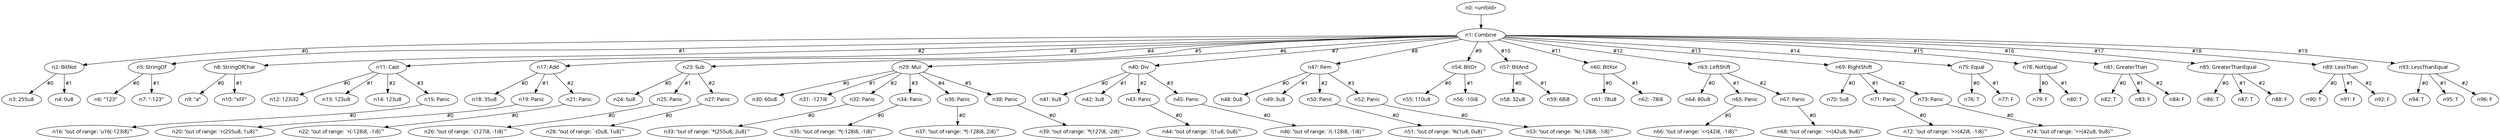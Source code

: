 digraph {
    node [fontname="bold helvetica"];
    edge [fontname="bold helvetica"];
    n0 [label="n0: <unfold>"];
    n1 [label="n1: Combine"];
    n0 -> n1;
    n2 [label="n2: BitNot"];
    n1 -> n2 [label=" #0 "];
    n3 [label="n3: 255u8"];
    n2 -> n3 [label=" #0 "];
    n4 [label="n4: 0u8"];
    n2 -> n4 [label=" #1 "];
    n5 [label="n5: StringOf"];
    n1 -> n5 [label=" #1 "];
    n6 [label="n6: \"123\""];
    n5 -> n6 [label=" #0 "];
    n7 [label="n7: \"-123\""];
    n5 -> n7 [label=" #1 "];
    n8 [label="n8: StringOfChar"];
    n1 -> n8 [label=" #2 "];
    n9 [label="n9: \"a\""];
    n8 -> n9 [label=" #0 "];
    n10 [label="n10: \"\xFF\""];
    n8 -> n10 [label=" #1 "];
    n11 [label="n11: Cast"];
    n1 -> n11 [label=" #3 "];
    n12 [label="n12: 123i32"];
    n11 -> n12 [label=" #0 "];
    n13 [label="n13: 123u8"];
    n11 -> n13 [label=" #1 "];
    n14 [label="n14: 123u8"];
    n11 -> n14 [label=" #2 "];
    n15 [label="n15: Panic"];
    n11 -> n15 [label=" #3 "];
    n16 [label="n16: \"out of range: `u16(-123i8)`\""];
    n15 -> n16 [label=" #0 "];
    n17 [label="n17: Add"];
    n1 -> n17 [label=" #4 "];
    n18 [label="n18: 35u8"];
    n17 -> n18 [label=" #0 "];
    n19 [label="n19: Panic"];
    n17 -> n19 [label=" #1 "];
    n20 [label="n20: \"out of range: `+(255u8, 1u8)`\""];
    n19 -> n20 [label=" #0 "];
    n21 [label="n21: Panic"];
    n17 -> n21 [label=" #2 "];
    n22 [label="n22: \"out of range: `+(-128i8, -1i8)`\""];
    n21 -> n22 [label=" #0 "];
    n23 [label="n23: Sub"];
    n1 -> n23 [label=" #5 "];
    n24 [label="n24: 5u8"];
    n23 -> n24 [label=" #0 "];
    n25 [label="n25: Panic"];
    n23 -> n25 [label=" #1 "];
    n26 [label="n26: \"out of range: `-(127i8, -1i8)`\""];
    n25 -> n26 [label=" #0 "];
    n27 [label="n27: Panic"];
    n23 -> n27 [label=" #2 "];
    n28 [label="n28: \"out of range: `-(0u8, 1u8)`\""];
    n27 -> n28 [label=" #0 "];
    n29 [label="n29: Mul"];
    n1 -> n29 [label=" #6 "];
    n30 [label="n30: 60u8"];
    n29 -> n30 [label=" #0 "];
    n31 [label="n31: -127i8"];
    n29 -> n31 [label=" #1 "];
    n32 [label="n32: Panic"];
    n29 -> n32 [label=" #2 "];
    n33 [label="n33: \"out of range: `*(255u8, 2u8)`\""];
    n32 -> n33 [label=" #0 "];
    n34 [label="n34: Panic"];
    n29 -> n34 [label=" #3 "];
    n35 [label="n35: \"out of range: `*(-128i8, -1i8)`\""];
    n34 -> n35 [label=" #0 "];
    n36 [label="n36: Panic"];
    n29 -> n36 [label=" #4 "];
    n37 [label="n37: \"out of range: `*(-128i8, 2i8)`\""];
    n36 -> n37 [label=" #0 "];
    n38 [label="n38: Panic"];
    n29 -> n38 [label=" #5 "];
    n39 [label="n39: \"out of range: `*(127i8, -2i8)`\""];
    n38 -> n39 [label=" #0 "];
    n40 [label="n40: Div"];
    n1 -> n40 [label=" #7 "];
    n41 [label="n41: 6u8"];
    n40 -> n41 [label=" #0 "];
    n42 [label="n42: 3u8"];
    n40 -> n42 [label=" #1 "];
    n43 [label="n43: Panic"];
    n40 -> n43 [label=" #2 "];
    n44 [label="n44: \"out of range: `/(1u8, 0u8)`\""];
    n43 -> n44 [label=" #0 "];
    n45 [label="n45: Panic"];
    n40 -> n45 [label=" #3 "];
    n46 [label="n46: \"out of range: `/(-128i8, -1i8)`\""];
    n45 -> n46 [label=" #0 "];
    n47 [label="n47: Rem"];
    n1 -> n47 [label=" #8 "];
    n48 [label="n48: 0u8"];
    n47 -> n48 [label=" #0 "];
    n49 [label="n49: 3u8"];
    n47 -> n49 [label=" #1 "];
    n50 [label="n50: Panic"];
    n47 -> n50 [label=" #2 "];
    n51 [label="n51: \"out of range: `%(1u8, 0u8)`\""];
    n50 -> n51 [label=" #0 "];
    n52 [label="n52: Panic"];
    n47 -> n52 [label=" #3 "];
    n53 [label="n53: \"out of range: `%(-128i8, -1i8)`\""];
    n52 -> n53 [label=" #0 "];
    n54 [label="n54: BitOr"];
    n1 -> n54 [label=" #9 "];
    n55 [label="n55: 110u8"];
    n54 -> n55 [label=" #0 "];
    n56 [label="n56: -10i8"];
    n54 -> n56 [label=" #1 "];
    n57 [label="n57: BitAnd"];
    n1 -> n57 [label=" #10 "];
    n58 [label="n58: 32u8"];
    n57 -> n58 [label=" #0 "];
    n59 [label="n59: 68i8"];
    n57 -> n59 [label=" #1 "];
    n60 [label="n60: BitXor"];
    n1 -> n60 [label=" #11 "];
    n61 [label="n61: 78u8"];
    n60 -> n61 [label=" #0 "];
    n62 [label="n62: -78i8"];
    n60 -> n62 [label=" #1 "];
    n63 [label="n63: LeftShift"];
    n1 -> n63 [label=" #12 "];
    n64 [label="n64: 80u8"];
    n63 -> n64 [label=" #0 "];
    n65 [label="n65: Panic"];
    n63 -> n65 [label=" #1 "];
    n66 [label="n66: \"out of range: `<<(42i8, -1i8)`\""];
    n65 -> n66 [label=" #0 "];
    n67 [label="n67: Panic"];
    n63 -> n67 [label=" #2 "];
    n68 [label="n68: \"out of range: `<<(42u8, 9u8)`\""];
    n67 -> n68 [label=" #0 "];
    n69 [label="n69: RightShift"];
    n1 -> n69 [label=" #13 "];
    n70 [label="n70: 5u8"];
    n69 -> n70 [label=" #0 "];
    n71 [label="n71: Panic"];
    n69 -> n71 [label=" #1 "];
    n72 [label="n72: \"out of range: `>>(42i8, -1i8)`\""];
    n71 -> n72 [label=" #0 "];
    n73 [label="n73: Panic"];
    n69 -> n73 [label=" #2 "];
    n74 [label="n74: \"out of range: `>>(42u8, 9u8)`\""];
    n73 -> n74 [label=" #0 "];
    n75 [label="n75: Equal"];
    n1 -> n75 [label=" #14 "];
    n76 [label="n76: T"];
    n75 -> n76 [label=" #0 "];
    n77 [label="n77: F"];
    n75 -> n77 [label=" #1 "];
    n78 [label="n78: NotEqual"];
    n1 -> n78 [label=" #15 "];
    n79 [label="n79: F"];
    n78 -> n79 [label=" #0 "];
    n80 [label="n80: T"];
    n78 -> n80 [label=" #1 "];
    n81 [label="n81: GreaterThan"];
    n1 -> n81 [label=" #16 "];
    n82 [label="n82: T"];
    n81 -> n82 [label=" #0 "];
    n83 [label="n83: F"];
    n81 -> n83 [label=" #1 "];
    n84 [label="n84: F"];
    n81 -> n84 [label=" #2 "];
    n85 [label="n85: GreaterThanEqual"];
    n1 -> n85 [label=" #17 "];
    n86 [label="n86: T"];
    n85 -> n86 [label=" #0 "];
    n87 [label="n87: T"];
    n85 -> n87 [label=" #1 "];
    n88 [label="n88: F"];
    n85 -> n88 [label=" #2 "];
    n89 [label="n89: LessThan"];
    n1 -> n89 [label=" #18 "];
    n90 [label="n90: T"];
    n89 -> n90 [label=" #0 "];
    n91 [label="n91: F"];
    n89 -> n91 [label=" #1 "];
    n92 [label="n92: F"];
    n89 -> n92 [label=" #2 "];
    n93 [label="n93: LessThanEqual"];
    n1 -> n93 [label=" #19 "];
    n94 [label="n94: T"];
    n93 -> n94 [label=" #0 "];
    n95 [label="n95: T"];
    n93 -> n95 [label=" #1 "];
    n96 [label="n96: F"];
    n93 -> n96 [label=" #2 "];
}
